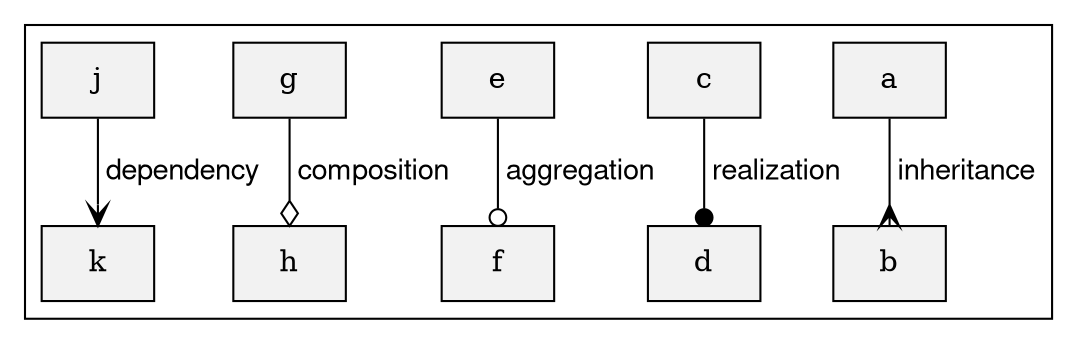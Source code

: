 digraph G {
node [shape=record style=filled fillcolor = gray95]
edge [fontname="Helvetica,Arial,sans-serif"]
subgraph cluster {
a->b[label=" inheritance",arrowhead=crow]
c->d[label=" realization",arrowhead=dot]
e->f[label=" aggregation",arrowhead=odot]
g->h[label=" composition",arrowhead=odiamond]
j->k[label=" dependency",arrowhead=vee]
}
}